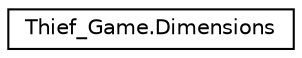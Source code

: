 digraph "Иерархия классов. Графический вид."
{
 // LATEX_PDF_SIZE
  edge [fontname="Helvetica",fontsize="10",labelfontname="Helvetica",labelfontsize="10"];
  node [fontname="Helvetica",fontsize="10",shape=record];
  rankdir="LR";
  Node0 [label="Thief_Game.Dimensions",height=0.2,width=0.4,color="black", fillcolor="white", style="filled",URL="$class_thief___game_1_1_dimensions.html",tooltip="Размеры формы, картинок"];
}
